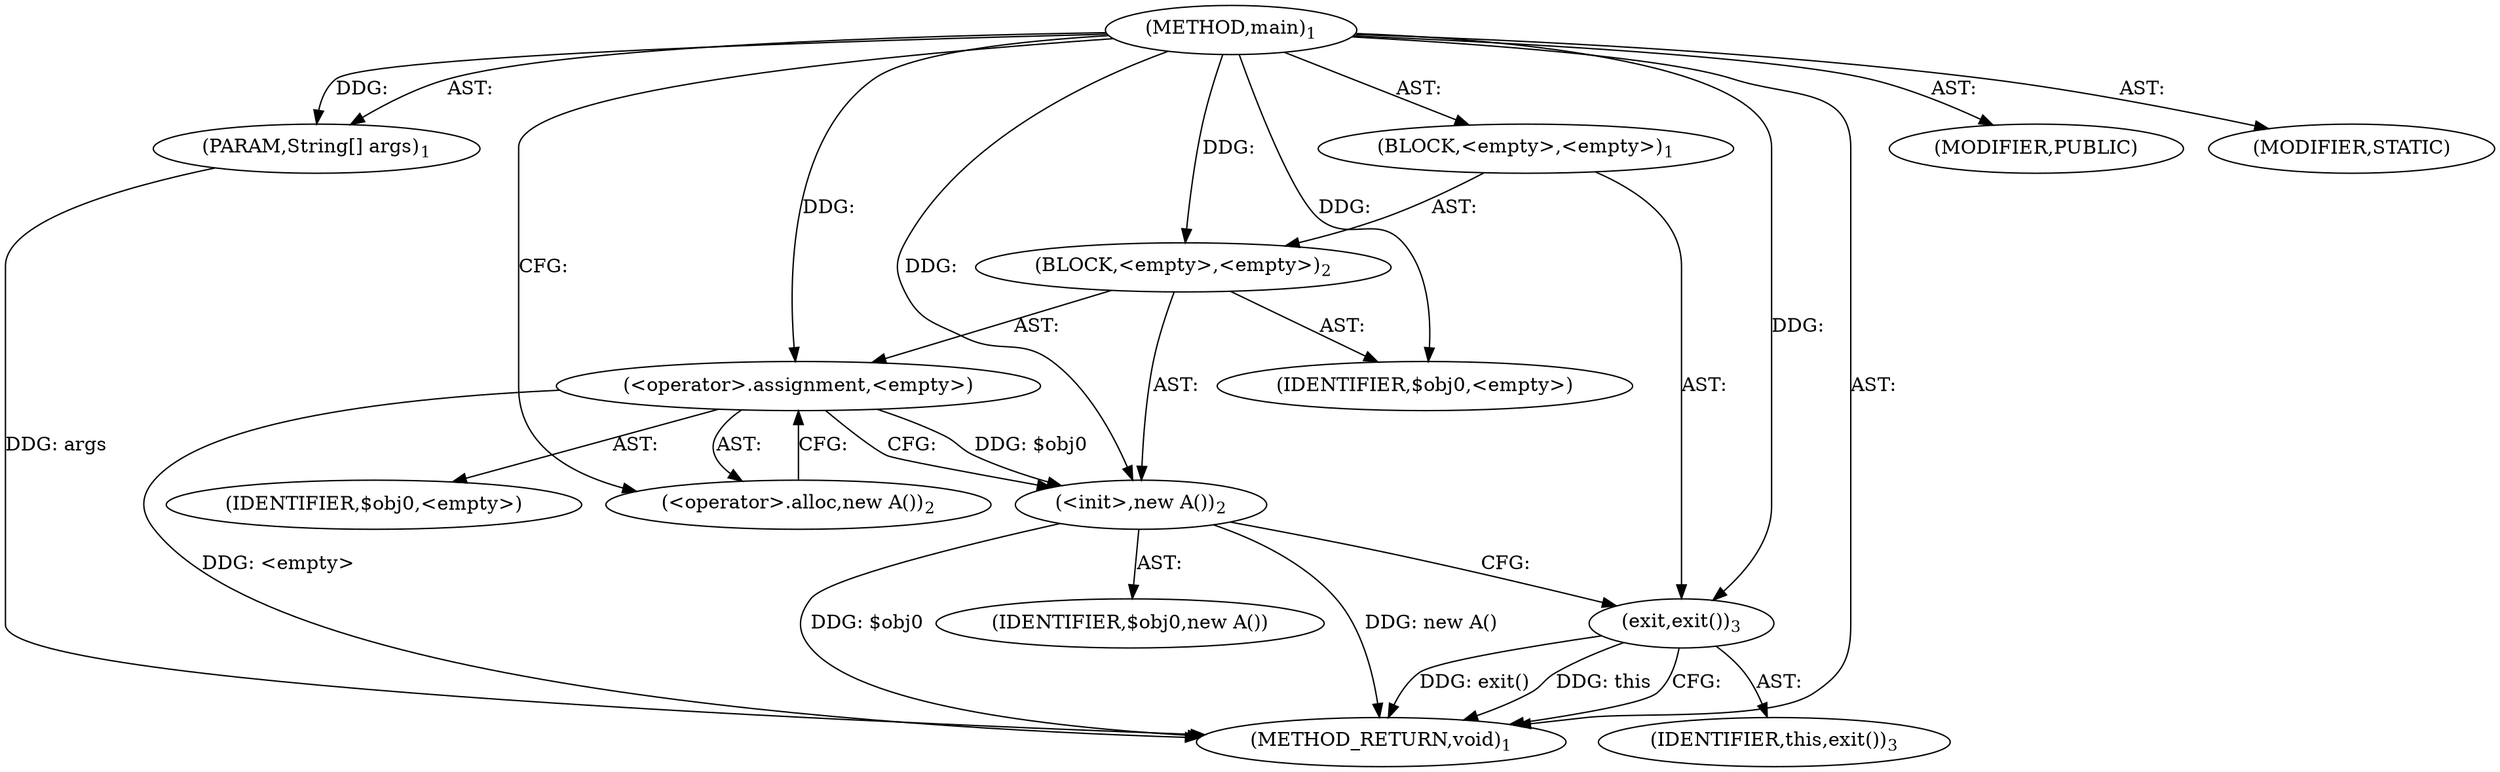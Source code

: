 digraph "main" {  
"17" [label = <(METHOD,main)<SUB>1</SUB>> ]
"18" [label = <(PARAM,String[] args)<SUB>1</SUB>> ]
"19" [label = <(BLOCK,&lt;empty&gt;,&lt;empty&gt;)<SUB>1</SUB>> ]
"20" [label = <(BLOCK,&lt;empty&gt;,&lt;empty&gt;)<SUB>2</SUB>> ]
"21" [label = <(&lt;operator&gt;.assignment,&lt;empty&gt;)> ]
"22" [label = <(IDENTIFIER,$obj0,&lt;empty&gt;)> ]
"23" [label = <(&lt;operator&gt;.alloc,new A())<SUB>2</SUB>> ]
"24" [label = <(&lt;init&gt;,new A())<SUB>2</SUB>> ]
"25" [label = <(IDENTIFIER,$obj0,new A())> ]
"26" [label = <(IDENTIFIER,$obj0,&lt;empty&gt;)> ]
"27" [label = <(exit,exit())<SUB>3</SUB>> ]
"28" [label = <(IDENTIFIER,this,exit())<SUB>3</SUB>> ]
"29" [label = <(MODIFIER,PUBLIC)> ]
"30" [label = <(MODIFIER,STATIC)> ]
"31" [label = <(METHOD_RETURN,void)<SUB>1</SUB>> ]
  "17" -> "18"  [ label = "AST: "] 
  "17" -> "19"  [ label = "AST: "] 
  "17" -> "29"  [ label = "AST: "] 
  "17" -> "30"  [ label = "AST: "] 
  "17" -> "31"  [ label = "AST: "] 
  "19" -> "20"  [ label = "AST: "] 
  "19" -> "27"  [ label = "AST: "] 
  "20" -> "21"  [ label = "AST: "] 
  "20" -> "24"  [ label = "AST: "] 
  "20" -> "26"  [ label = "AST: "] 
  "21" -> "22"  [ label = "AST: "] 
  "21" -> "23"  [ label = "AST: "] 
  "24" -> "25"  [ label = "AST: "] 
  "27" -> "28"  [ label = "AST: "] 
  "27" -> "31"  [ label = "CFG: "] 
  "21" -> "24"  [ label = "CFG: "] 
  "24" -> "27"  [ label = "CFG: "] 
  "23" -> "21"  [ label = "CFG: "] 
  "17" -> "23"  [ label = "CFG: "] 
  "18" -> "31"  [ label = "DDG: args"] 
  "21" -> "31"  [ label = "DDG: &lt;empty&gt;"] 
  "24" -> "31"  [ label = "DDG: $obj0"] 
  "24" -> "31"  [ label = "DDG: new A()"] 
  "27" -> "31"  [ label = "DDG: exit()"] 
  "27" -> "31"  [ label = "DDG: this"] 
  "17" -> "18"  [ label = "DDG: "] 
  "17" -> "20"  [ label = "DDG: "] 
  "17" -> "21"  [ label = "DDG: "] 
  "17" -> "26"  [ label = "DDG: "] 
  "17" -> "27"  [ label = "DDG: "] 
  "21" -> "24"  [ label = "DDG: $obj0"] 
  "17" -> "24"  [ label = "DDG: "] 
}
